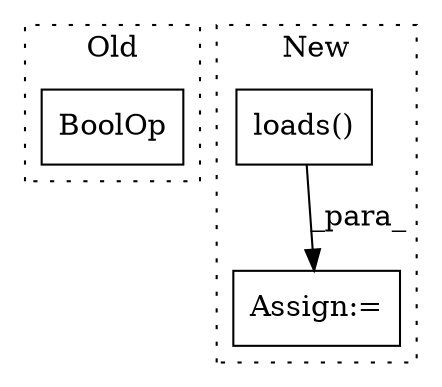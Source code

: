 digraph G {
subgraph cluster0 {
1 [label="BoolOp" a="72" s="3963" l="32" shape="box"];
label = "Old";
style="dotted";
}
subgraph cluster1 {
2 [label="loads()" a="75" s="3634,3667" l="11,1" shape="box"];
3 [label="Assign:=" a="68" s="3681" l="3" shape="box"];
label = "New";
style="dotted";
}
2 -> 3 [label="_para_"];
}